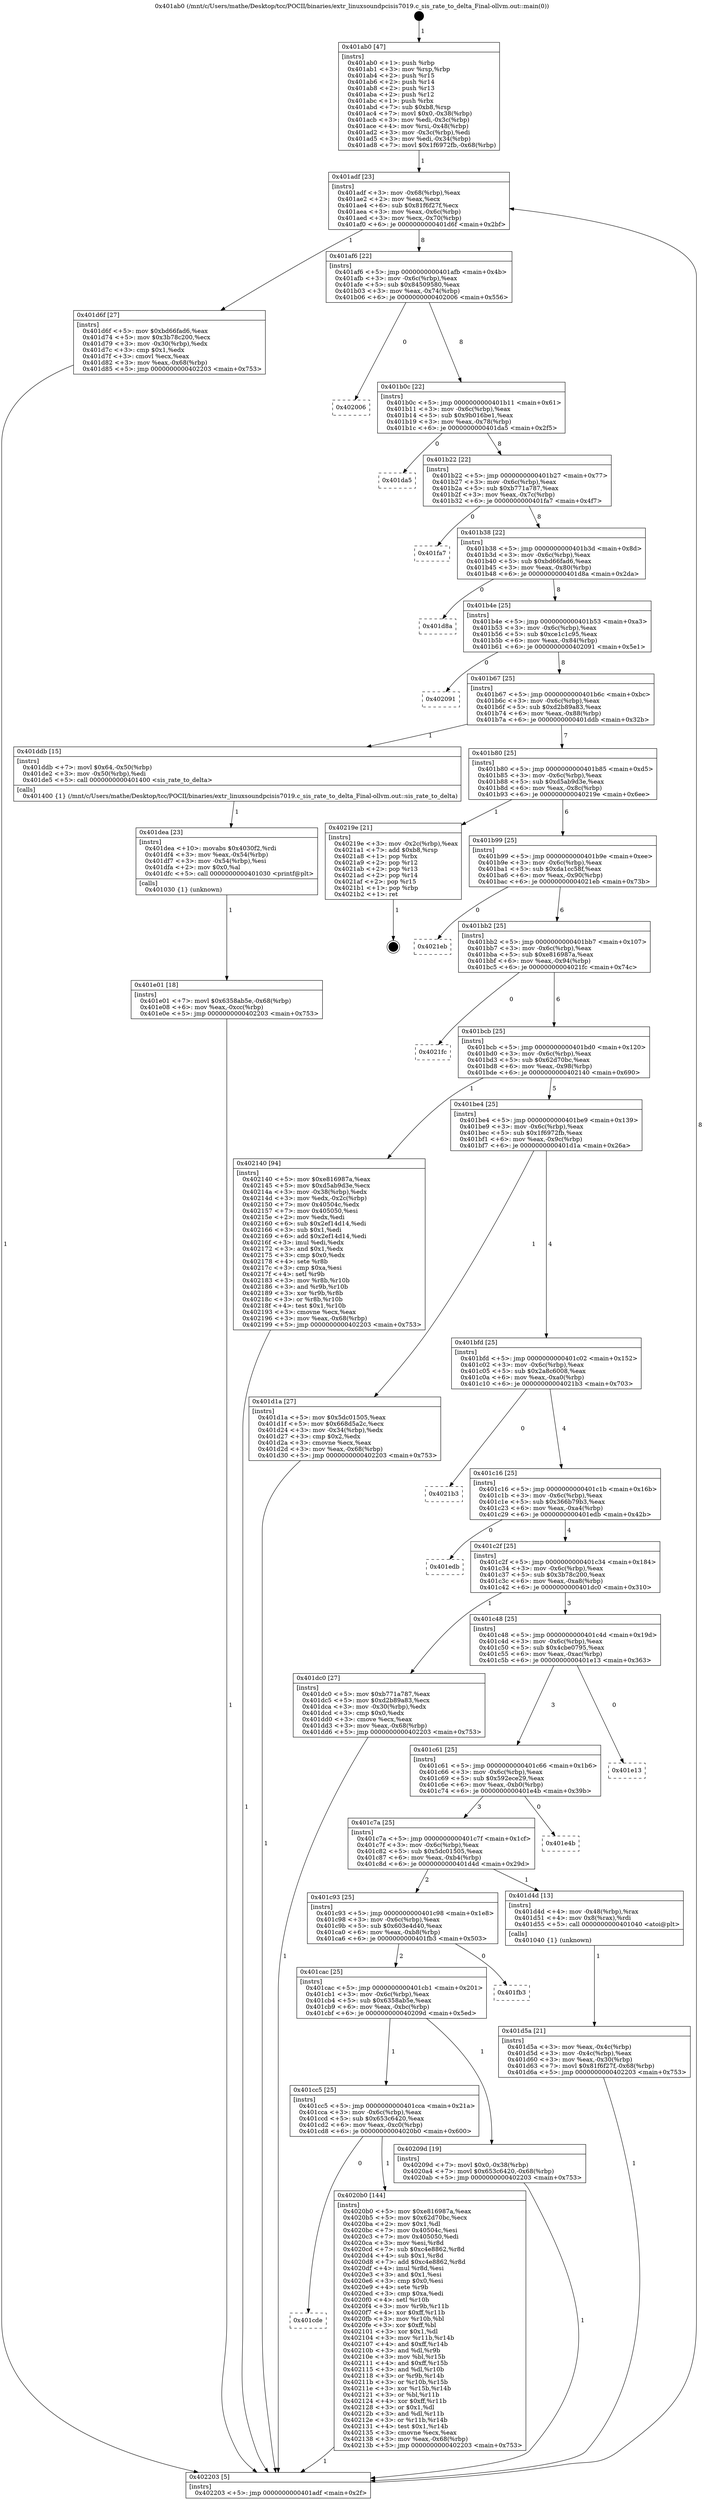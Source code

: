 digraph "0x401ab0" {
  label = "0x401ab0 (/mnt/c/Users/mathe/Desktop/tcc/POCII/binaries/extr_linuxsoundpcisis7019.c_sis_rate_to_delta_Final-ollvm.out::main(0))"
  labelloc = "t"
  node[shape=record]

  Entry [label="",width=0.3,height=0.3,shape=circle,fillcolor=black,style=filled]
  "0x401adf" [label="{
     0x401adf [23]\l
     | [instrs]\l
     &nbsp;&nbsp;0x401adf \<+3\>: mov -0x68(%rbp),%eax\l
     &nbsp;&nbsp;0x401ae2 \<+2\>: mov %eax,%ecx\l
     &nbsp;&nbsp;0x401ae4 \<+6\>: sub $0x81f6f27f,%ecx\l
     &nbsp;&nbsp;0x401aea \<+3\>: mov %eax,-0x6c(%rbp)\l
     &nbsp;&nbsp;0x401aed \<+3\>: mov %ecx,-0x70(%rbp)\l
     &nbsp;&nbsp;0x401af0 \<+6\>: je 0000000000401d6f \<main+0x2bf\>\l
  }"]
  "0x401d6f" [label="{
     0x401d6f [27]\l
     | [instrs]\l
     &nbsp;&nbsp;0x401d6f \<+5\>: mov $0xbd66fad6,%eax\l
     &nbsp;&nbsp;0x401d74 \<+5\>: mov $0x3b78c200,%ecx\l
     &nbsp;&nbsp;0x401d79 \<+3\>: mov -0x30(%rbp),%edx\l
     &nbsp;&nbsp;0x401d7c \<+3\>: cmp $0x1,%edx\l
     &nbsp;&nbsp;0x401d7f \<+3\>: cmovl %ecx,%eax\l
     &nbsp;&nbsp;0x401d82 \<+3\>: mov %eax,-0x68(%rbp)\l
     &nbsp;&nbsp;0x401d85 \<+5\>: jmp 0000000000402203 \<main+0x753\>\l
  }"]
  "0x401af6" [label="{
     0x401af6 [22]\l
     | [instrs]\l
     &nbsp;&nbsp;0x401af6 \<+5\>: jmp 0000000000401afb \<main+0x4b\>\l
     &nbsp;&nbsp;0x401afb \<+3\>: mov -0x6c(%rbp),%eax\l
     &nbsp;&nbsp;0x401afe \<+5\>: sub $0x84509580,%eax\l
     &nbsp;&nbsp;0x401b03 \<+3\>: mov %eax,-0x74(%rbp)\l
     &nbsp;&nbsp;0x401b06 \<+6\>: je 0000000000402006 \<main+0x556\>\l
  }"]
  Exit [label="",width=0.3,height=0.3,shape=circle,fillcolor=black,style=filled,peripheries=2]
  "0x402006" [label="{
     0x402006\l
  }", style=dashed]
  "0x401b0c" [label="{
     0x401b0c [22]\l
     | [instrs]\l
     &nbsp;&nbsp;0x401b0c \<+5\>: jmp 0000000000401b11 \<main+0x61\>\l
     &nbsp;&nbsp;0x401b11 \<+3\>: mov -0x6c(%rbp),%eax\l
     &nbsp;&nbsp;0x401b14 \<+5\>: sub $0x9b016be1,%eax\l
     &nbsp;&nbsp;0x401b19 \<+3\>: mov %eax,-0x78(%rbp)\l
     &nbsp;&nbsp;0x401b1c \<+6\>: je 0000000000401da5 \<main+0x2f5\>\l
  }"]
  "0x401cde" [label="{
     0x401cde\l
  }", style=dashed]
  "0x401da5" [label="{
     0x401da5\l
  }", style=dashed]
  "0x401b22" [label="{
     0x401b22 [22]\l
     | [instrs]\l
     &nbsp;&nbsp;0x401b22 \<+5\>: jmp 0000000000401b27 \<main+0x77\>\l
     &nbsp;&nbsp;0x401b27 \<+3\>: mov -0x6c(%rbp),%eax\l
     &nbsp;&nbsp;0x401b2a \<+5\>: sub $0xb771a787,%eax\l
     &nbsp;&nbsp;0x401b2f \<+3\>: mov %eax,-0x7c(%rbp)\l
     &nbsp;&nbsp;0x401b32 \<+6\>: je 0000000000401fa7 \<main+0x4f7\>\l
  }"]
  "0x4020b0" [label="{
     0x4020b0 [144]\l
     | [instrs]\l
     &nbsp;&nbsp;0x4020b0 \<+5\>: mov $0xe816987a,%eax\l
     &nbsp;&nbsp;0x4020b5 \<+5\>: mov $0x62d70bc,%ecx\l
     &nbsp;&nbsp;0x4020ba \<+2\>: mov $0x1,%dl\l
     &nbsp;&nbsp;0x4020bc \<+7\>: mov 0x40504c,%esi\l
     &nbsp;&nbsp;0x4020c3 \<+7\>: mov 0x405050,%edi\l
     &nbsp;&nbsp;0x4020ca \<+3\>: mov %esi,%r8d\l
     &nbsp;&nbsp;0x4020cd \<+7\>: sub $0xc4e8862,%r8d\l
     &nbsp;&nbsp;0x4020d4 \<+4\>: sub $0x1,%r8d\l
     &nbsp;&nbsp;0x4020d8 \<+7\>: add $0xc4e8862,%r8d\l
     &nbsp;&nbsp;0x4020df \<+4\>: imul %r8d,%esi\l
     &nbsp;&nbsp;0x4020e3 \<+3\>: and $0x1,%esi\l
     &nbsp;&nbsp;0x4020e6 \<+3\>: cmp $0x0,%esi\l
     &nbsp;&nbsp;0x4020e9 \<+4\>: sete %r9b\l
     &nbsp;&nbsp;0x4020ed \<+3\>: cmp $0xa,%edi\l
     &nbsp;&nbsp;0x4020f0 \<+4\>: setl %r10b\l
     &nbsp;&nbsp;0x4020f4 \<+3\>: mov %r9b,%r11b\l
     &nbsp;&nbsp;0x4020f7 \<+4\>: xor $0xff,%r11b\l
     &nbsp;&nbsp;0x4020fb \<+3\>: mov %r10b,%bl\l
     &nbsp;&nbsp;0x4020fe \<+3\>: xor $0xff,%bl\l
     &nbsp;&nbsp;0x402101 \<+3\>: xor $0x1,%dl\l
     &nbsp;&nbsp;0x402104 \<+3\>: mov %r11b,%r14b\l
     &nbsp;&nbsp;0x402107 \<+4\>: and $0xff,%r14b\l
     &nbsp;&nbsp;0x40210b \<+3\>: and %dl,%r9b\l
     &nbsp;&nbsp;0x40210e \<+3\>: mov %bl,%r15b\l
     &nbsp;&nbsp;0x402111 \<+4\>: and $0xff,%r15b\l
     &nbsp;&nbsp;0x402115 \<+3\>: and %dl,%r10b\l
     &nbsp;&nbsp;0x402118 \<+3\>: or %r9b,%r14b\l
     &nbsp;&nbsp;0x40211b \<+3\>: or %r10b,%r15b\l
     &nbsp;&nbsp;0x40211e \<+3\>: xor %r15b,%r14b\l
     &nbsp;&nbsp;0x402121 \<+3\>: or %bl,%r11b\l
     &nbsp;&nbsp;0x402124 \<+4\>: xor $0xff,%r11b\l
     &nbsp;&nbsp;0x402128 \<+3\>: or $0x1,%dl\l
     &nbsp;&nbsp;0x40212b \<+3\>: and %dl,%r11b\l
     &nbsp;&nbsp;0x40212e \<+3\>: or %r11b,%r14b\l
     &nbsp;&nbsp;0x402131 \<+4\>: test $0x1,%r14b\l
     &nbsp;&nbsp;0x402135 \<+3\>: cmovne %ecx,%eax\l
     &nbsp;&nbsp;0x402138 \<+3\>: mov %eax,-0x68(%rbp)\l
     &nbsp;&nbsp;0x40213b \<+5\>: jmp 0000000000402203 \<main+0x753\>\l
  }"]
  "0x401fa7" [label="{
     0x401fa7\l
  }", style=dashed]
  "0x401b38" [label="{
     0x401b38 [22]\l
     | [instrs]\l
     &nbsp;&nbsp;0x401b38 \<+5\>: jmp 0000000000401b3d \<main+0x8d\>\l
     &nbsp;&nbsp;0x401b3d \<+3\>: mov -0x6c(%rbp),%eax\l
     &nbsp;&nbsp;0x401b40 \<+5\>: sub $0xbd66fad6,%eax\l
     &nbsp;&nbsp;0x401b45 \<+3\>: mov %eax,-0x80(%rbp)\l
     &nbsp;&nbsp;0x401b48 \<+6\>: je 0000000000401d8a \<main+0x2da\>\l
  }"]
  "0x401cc5" [label="{
     0x401cc5 [25]\l
     | [instrs]\l
     &nbsp;&nbsp;0x401cc5 \<+5\>: jmp 0000000000401cca \<main+0x21a\>\l
     &nbsp;&nbsp;0x401cca \<+3\>: mov -0x6c(%rbp),%eax\l
     &nbsp;&nbsp;0x401ccd \<+5\>: sub $0x653c6420,%eax\l
     &nbsp;&nbsp;0x401cd2 \<+6\>: mov %eax,-0xc0(%rbp)\l
     &nbsp;&nbsp;0x401cd8 \<+6\>: je 00000000004020b0 \<main+0x600\>\l
  }"]
  "0x401d8a" [label="{
     0x401d8a\l
  }", style=dashed]
  "0x401b4e" [label="{
     0x401b4e [25]\l
     | [instrs]\l
     &nbsp;&nbsp;0x401b4e \<+5\>: jmp 0000000000401b53 \<main+0xa3\>\l
     &nbsp;&nbsp;0x401b53 \<+3\>: mov -0x6c(%rbp),%eax\l
     &nbsp;&nbsp;0x401b56 \<+5\>: sub $0xce1c1c95,%eax\l
     &nbsp;&nbsp;0x401b5b \<+6\>: mov %eax,-0x84(%rbp)\l
     &nbsp;&nbsp;0x401b61 \<+6\>: je 0000000000402091 \<main+0x5e1\>\l
  }"]
  "0x40209d" [label="{
     0x40209d [19]\l
     | [instrs]\l
     &nbsp;&nbsp;0x40209d \<+7\>: movl $0x0,-0x38(%rbp)\l
     &nbsp;&nbsp;0x4020a4 \<+7\>: movl $0x653c6420,-0x68(%rbp)\l
     &nbsp;&nbsp;0x4020ab \<+5\>: jmp 0000000000402203 \<main+0x753\>\l
  }"]
  "0x402091" [label="{
     0x402091\l
  }", style=dashed]
  "0x401b67" [label="{
     0x401b67 [25]\l
     | [instrs]\l
     &nbsp;&nbsp;0x401b67 \<+5\>: jmp 0000000000401b6c \<main+0xbc\>\l
     &nbsp;&nbsp;0x401b6c \<+3\>: mov -0x6c(%rbp),%eax\l
     &nbsp;&nbsp;0x401b6f \<+5\>: sub $0xd2b89a83,%eax\l
     &nbsp;&nbsp;0x401b74 \<+6\>: mov %eax,-0x88(%rbp)\l
     &nbsp;&nbsp;0x401b7a \<+6\>: je 0000000000401ddb \<main+0x32b\>\l
  }"]
  "0x401cac" [label="{
     0x401cac [25]\l
     | [instrs]\l
     &nbsp;&nbsp;0x401cac \<+5\>: jmp 0000000000401cb1 \<main+0x201\>\l
     &nbsp;&nbsp;0x401cb1 \<+3\>: mov -0x6c(%rbp),%eax\l
     &nbsp;&nbsp;0x401cb4 \<+5\>: sub $0x6358ab5e,%eax\l
     &nbsp;&nbsp;0x401cb9 \<+6\>: mov %eax,-0xbc(%rbp)\l
     &nbsp;&nbsp;0x401cbf \<+6\>: je 000000000040209d \<main+0x5ed\>\l
  }"]
  "0x401ddb" [label="{
     0x401ddb [15]\l
     | [instrs]\l
     &nbsp;&nbsp;0x401ddb \<+7\>: movl $0x64,-0x50(%rbp)\l
     &nbsp;&nbsp;0x401de2 \<+3\>: mov -0x50(%rbp),%edi\l
     &nbsp;&nbsp;0x401de5 \<+5\>: call 0000000000401400 \<sis_rate_to_delta\>\l
     | [calls]\l
     &nbsp;&nbsp;0x401400 \{1\} (/mnt/c/Users/mathe/Desktop/tcc/POCII/binaries/extr_linuxsoundpcisis7019.c_sis_rate_to_delta_Final-ollvm.out::sis_rate_to_delta)\l
  }"]
  "0x401b80" [label="{
     0x401b80 [25]\l
     | [instrs]\l
     &nbsp;&nbsp;0x401b80 \<+5\>: jmp 0000000000401b85 \<main+0xd5\>\l
     &nbsp;&nbsp;0x401b85 \<+3\>: mov -0x6c(%rbp),%eax\l
     &nbsp;&nbsp;0x401b88 \<+5\>: sub $0xd5ab9d3e,%eax\l
     &nbsp;&nbsp;0x401b8d \<+6\>: mov %eax,-0x8c(%rbp)\l
     &nbsp;&nbsp;0x401b93 \<+6\>: je 000000000040219e \<main+0x6ee\>\l
  }"]
  "0x401fb3" [label="{
     0x401fb3\l
  }", style=dashed]
  "0x40219e" [label="{
     0x40219e [21]\l
     | [instrs]\l
     &nbsp;&nbsp;0x40219e \<+3\>: mov -0x2c(%rbp),%eax\l
     &nbsp;&nbsp;0x4021a1 \<+7\>: add $0xb8,%rsp\l
     &nbsp;&nbsp;0x4021a8 \<+1\>: pop %rbx\l
     &nbsp;&nbsp;0x4021a9 \<+2\>: pop %r12\l
     &nbsp;&nbsp;0x4021ab \<+2\>: pop %r13\l
     &nbsp;&nbsp;0x4021ad \<+2\>: pop %r14\l
     &nbsp;&nbsp;0x4021af \<+2\>: pop %r15\l
     &nbsp;&nbsp;0x4021b1 \<+1\>: pop %rbp\l
     &nbsp;&nbsp;0x4021b2 \<+1\>: ret\l
  }"]
  "0x401b99" [label="{
     0x401b99 [25]\l
     | [instrs]\l
     &nbsp;&nbsp;0x401b99 \<+5\>: jmp 0000000000401b9e \<main+0xee\>\l
     &nbsp;&nbsp;0x401b9e \<+3\>: mov -0x6c(%rbp),%eax\l
     &nbsp;&nbsp;0x401ba1 \<+5\>: sub $0xda1cc58f,%eax\l
     &nbsp;&nbsp;0x401ba6 \<+6\>: mov %eax,-0x90(%rbp)\l
     &nbsp;&nbsp;0x401bac \<+6\>: je 00000000004021eb \<main+0x73b\>\l
  }"]
  "0x401e01" [label="{
     0x401e01 [18]\l
     | [instrs]\l
     &nbsp;&nbsp;0x401e01 \<+7\>: movl $0x6358ab5e,-0x68(%rbp)\l
     &nbsp;&nbsp;0x401e08 \<+6\>: mov %eax,-0xcc(%rbp)\l
     &nbsp;&nbsp;0x401e0e \<+5\>: jmp 0000000000402203 \<main+0x753\>\l
  }"]
  "0x4021eb" [label="{
     0x4021eb\l
  }", style=dashed]
  "0x401bb2" [label="{
     0x401bb2 [25]\l
     | [instrs]\l
     &nbsp;&nbsp;0x401bb2 \<+5\>: jmp 0000000000401bb7 \<main+0x107\>\l
     &nbsp;&nbsp;0x401bb7 \<+3\>: mov -0x6c(%rbp),%eax\l
     &nbsp;&nbsp;0x401bba \<+5\>: sub $0xe816987a,%eax\l
     &nbsp;&nbsp;0x401bbf \<+6\>: mov %eax,-0x94(%rbp)\l
     &nbsp;&nbsp;0x401bc5 \<+6\>: je 00000000004021fc \<main+0x74c\>\l
  }"]
  "0x401dea" [label="{
     0x401dea [23]\l
     | [instrs]\l
     &nbsp;&nbsp;0x401dea \<+10\>: movabs $0x4030f2,%rdi\l
     &nbsp;&nbsp;0x401df4 \<+3\>: mov %eax,-0x54(%rbp)\l
     &nbsp;&nbsp;0x401df7 \<+3\>: mov -0x54(%rbp),%esi\l
     &nbsp;&nbsp;0x401dfa \<+2\>: mov $0x0,%al\l
     &nbsp;&nbsp;0x401dfc \<+5\>: call 0000000000401030 \<printf@plt\>\l
     | [calls]\l
     &nbsp;&nbsp;0x401030 \{1\} (unknown)\l
  }"]
  "0x4021fc" [label="{
     0x4021fc\l
  }", style=dashed]
  "0x401bcb" [label="{
     0x401bcb [25]\l
     | [instrs]\l
     &nbsp;&nbsp;0x401bcb \<+5\>: jmp 0000000000401bd0 \<main+0x120\>\l
     &nbsp;&nbsp;0x401bd0 \<+3\>: mov -0x6c(%rbp),%eax\l
     &nbsp;&nbsp;0x401bd3 \<+5\>: sub $0x62d70bc,%eax\l
     &nbsp;&nbsp;0x401bd8 \<+6\>: mov %eax,-0x98(%rbp)\l
     &nbsp;&nbsp;0x401bde \<+6\>: je 0000000000402140 \<main+0x690\>\l
  }"]
  "0x401d5a" [label="{
     0x401d5a [21]\l
     | [instrs]\l
     &nbsp;&nbsp;0x401d5a \<+3\>: mov %eax,-0x4c(%rbp)\l
     &nbsp;&nbsp;0x401d5d \<+3\>: mov -0x4c(%rbp),%eax\l
     &nbsp;&nbsp;0x401d60 \<+3\>: mov %eax,-0x30(%rbp)\l
     &nbsp;&nbsp;0x401d63 \<+7\>: movl $0x81f6f27f,-0x68(%rbp)\l
     &nbsp;&nbsp;0x401d6a \<+5\>: jmp 0000000000402203 \<main+0x753\>\l
  }"]
  "0x402140" [label="{
     0x402140 [94]\l
     | [instrs]\l
     &nbsp;&nbsp;0x402140 \<+5\>: mov $0xe816987a,%eax\l
     &nbsp;&nbsp;0x402145 \<+5\>: mov $0xd5ab9d3e,%ecx\l
     &nbsp;&nbsp;0x40214a \<+3\>: mov -0x38(%rbp),%edx\l
     &nbsp;&nbsp;0x40214d \<+3\>: mov %edx,-0x2c(%rbp)\l
     &nbsp;&nbsp;0x402150 \<+7\>: mov 0x40504c,%edx\l
     &nbsp;&nbsp;0x402157 \<+7\>: mov 0x405050,%esi\l
     &nbsp;&nbsp;0x40215e \<+2\>: mov %edx,%edi\l
     &nbsp;&nbsp;0x402160 \<+6\>: sub $0x2ef14d14,%edi\l
     &nbsp;&nbsp;0x402166 \<+3\>: sub $0x1,%edi\l
     &nbsp;&nbsp;0x402169 \<+6\>: add $0x2ef14d14,%edi\l
     &nbsp;&nbsp;0x40216f \<+3\>: imul %edi,%edx\l
     &nbsp;&nbsp;0x402172 \<+3\>: and $0x1,%edx\l
     &nbsp;&nbsp;0x402175 \<+3\>: cmp $0x0,%edx\l
     &nbsp;&nbsp;0x402178 \<+4\>: sete %r8b\l
     &nbsp;&nbsp;0x40217c \<+3\>: cmp $0xa,%esi\l
     &nbsp;&nbsp;0x40217f \<+4\>: setl %r9b\l
     &nbsp;&nbsp;0x402183 \<+3\>: mov %r8b,%r10b\l
     &nbsp;&nbsp;0x402186 \<+3\>: and %r9b,%r10b\l
     &nbsp;&nbsp;0x402189 \<+3\>: xor %r9b,%r8b\l
     &nbsp;&nbsp;0x40218c \<+3\>: or %r8b,%r10b\l
     &nbsp;&nbsp;0x40218f \<+4\>: test $0x1,%r10b\l
     &nbsp;&nbsp;0x402193 \<+3\>: cmovne %ecx,%eax\l
     &nbsp;&nbsp;0x402196 \<+3\>: mov %eax,-0x68(%rbp)\l
     &nbsp;&nbsp;0x402199 \<+5\>: jmp 0000000000402203 \<main+0x753\>\l
  }"]
  "0x401be4" [label="{
     0x401be4 [25]\l
     | [instrs]\l
     &nbsp;&nbsp;0x401be4 \<+5\>: jmp 0000000000401be9 \<main+0x139\>\l
     &nbsp;&nbsp;0x401be9 \<+3\>: mov -0x6c(%rbp),%eax\l
     &nbsp;&nbsp;0x401bec \<+5\>: sub $0x1f6972fb,%eax\l
     &nbsp;&nbsp;0x401bf1 \<+6\>: mov %eax,-0x9c(%rbp)\l
     &nbsp;&nbsp;0x401bf7 \<+6\>: je 0000000000401d1a \<main+0x26a\>\l
  }"]
  "0x401c93" [label="{
     0x401c93 [25]\l
     | [instrs]\l
     &nbsp;&nbsp;0x401c93 \<+5\>: jmp 0000000000401c98 \<main+0x1e8\>\l
     &nbsp;&nbsp;0x401c98 \<+3\>: mov -0x6c(%rbp),%eax\l
     &nbsp;&nbsp;0x401c9b \<+5\>: sub $0x603e4d40,%eax\l
     &nbsp;&nbsp;0x401ca0 \<+6\>: mov %eax,-0xb8(%rbp)\l
     &nbsp;&nbsp;0x401ca6 \<+6\>: je 0000000000401fb3 \<main+0x503\>\l
  }"]
  "0x401d1a" [label="{
     0x401d1a [27]\l
     | [instrs]\l
     &nbsp;&nbsp;0x401d1a \<+5\>: mov $0x5dc01505,%eax\l
     &nbsp;&nbsp;0x401d1f \<+5\>: mov $0x668d5a2c,%ecx\l
     &nbsp;&nbsp;0x401d24 \<+3\>: mov -0x34(%rbp),%edx\l
     &nbsp;&nbsp;0x401d27 \<+3\>: cmp $0x2,%edx\l
     &nbsp;&nbsp;0x401d2a \<+3\>: cmovne %ecx,%eax\l
     &nbsp;&nbsp;0x401d2d \<+3\>: mov %eax,-0x68(%rbp)\l
     &nbsp;&nbsp;0x401d30 \<+5\>: jmp 0000000000402203 \<main+0x753\>\l
  }"]
  "0x401bfd" [label="{
     0x401bfd [25]\l
     | [instrs]\l
     &nbsp;&nbsp;0x401bfd \<+5\>: jmp 0000000000401c02 \<main+0x152\>\l
     &nbsp;&nbsp;0x401c02 \<+3\>: mov -0x6c(%rbp),%eax\l
     &nbsp;&nbsp;0x401c05 \<+5\>: sub $0x2a8c6008,%eax\l
     &nbsp;&nbsp;0x401c0a \<+6\>: mov %eax,-0xa0(%rbp)\l
     &nbsp;&nbsp;0x401c10 \<+6\>: je 00000000004021b3 \<main+0x703\>\l
  }"]
  "0x402203" [label="{
     0x402203 [5]\l
     | [instrs]\l
     &nbsp;&nbsp;0x402203 \<+5\>: jmp 0000000000401adf \<main+0x2f\>\l
  }"]
  "0x401ab0" [label="{
     0x401ab0 [47]\l
     | [instrs]\l
     &nbsp;&nbsp;0x401ab0 \<+1\>: push %rbp\l
     &nbsp;&nbsp;0x401ab1 \<+3\>: mov %rsp,%rbp\l
     &nbsp;&nbsp;0x401ab4 \<+2\>: push %r15\l
     &nbsp;&nbsp;0x401ab6 \<+2\>: push %r14\l
     &nbsp;&nbsp;0x401ab8 \<+2\>: push %r13\l
     &nbsp;&nbsp;0x401aba \<+2\>: push %r12\l
     &nbsp;&nbsp;0x401abc \<+1\>: push %rbx\l
     &nbsp;&nbsp;0x401abd \<+7\>: sub $0xb8,%rsp\l
     &nbsp;&nbsp;0x401ac4 \<+7\>: movl $0x0,-0x38(%rbp)\l
     &nbsp;&nbsp;0x401acb \<+3\>: mov %edi,-0x3c(%rbp)\l
     &nbsp;&nbsp;0x401ace \<+4\>: mov %rsi,-0x48(%rbp)\l
     &nbsp;&nbsp;0x401ad2 \<+3\>: mov -0x3c(%rbp),%edi\l
     &nbsp;&nbsp;0x401ad5 \<+3\>: mov %edi,-0x34(%rbp)\l
     &nbsp;&nbsp;0x401ad8 \<+7\>: movl $0x1f6972fb,-0x68(%rbp)\l
  }"]
  "0x401d4d" [label="{
     0x401d4d [13]\l
     | [instrs]\l
     &nbsp;&nbsp;0x401d4d \<+4\>: mov -0x48(%rbp),%rax\l
     &nbsp;&nbsp;0x401d51 \<+4\>: mov 0x8(%rax),%rdi\l
     &nbsp;&nbsp;0x401d55 \<+5\>: call 0000000000401040 \<atoi@plt\>\l
     | [calls]\l
     &nbsp;&nbsp;0x401040 \{1\} (unknown)\l
  }"]
  "0x4021b3" [label="{
     0x4021b3\l
  }", style=dashed]
  "0x401c16" [label="{
     0x401c16 [25]\l
     | [instrs]\l
     &nbsp;&nbsp;0x401c16 \<+5\>: jmp 0000000000401c1b \<main+0x16b\>\l
     &nbsp;&nbsp;0x401c1b \<+3\>: mov -0x6c(%rbp),%eax\l
     &nbsp;&nbsp;0x401c1e \<+5\>: sub $0x366b79b3,%eax\l
     &nbsp;&nbsp;0x401c23 \<+6\>: mov %eax,-0xa4(%rbp)\l
     &nbsp;&nbsp;0x401c29 \<+6\>: je 0000000000401edb \<main+0x42b\>\l
  }"]
  "0x401c7a" [label="{
     0x401c7a [25]\l
     | [instrs]\l
     &nbsp;&nbsp;0x401c7a \<+5\>: jmp 0000000000401c7f \<main+0x1cf\>\l
     &nbsp;&nbsp;0x401c7f \<+3\>: mov -0x6c(%rbp),%eax\l
     &nbsp;&nbsp;0x401c82 \<+5\>: sub $0x5dc01505,%eax\l
     &nbsp;&nbsp;0x401c87 \<+6\>: mov %eax,-0xb4(%rbp)\l
     &nbsp;&nbsp;0x401c8d \<+6\>: je 0000000000401d4d \<main+0x29d\>\l
  }"]
  "0x401edb" [label="{
     0x401edb\l
  }", style=dashed]
  "0x401c2f" [label="{
     0x401c2f [25]\l
     | [instrs]\l
     &nbsp;&nbsp;0x401c2f \<+5\>: jmp 0000000000401c34 \<main+0x184\>\l
     &nbsp;&nbsp;0x401c34 \<+3\>: mov -0x6c(%rbp),%eax\l
     &nbsp;&nbsp;0x401c37 \<+5\>: sub $0x3b78c200,%eax\l
     &nbsp;&nbsp;0x401c3c \<+6\>: mov %eax,-0xa8(%rbp)\l
     &nbsp;&nbsp;0x401c42 \<+6\>: je 0000000000401dc0 \<main+0x310\>\l
  }"]
  "0x401e4b" [label="{
     0x401e4b\l
  }", style=dashed]
  "0x401dc0" [label="{
     0x401dc0 [27]\l
     | [instrs]\l
     &nbsp;&nbsp;0x401dc0 \<+5\>: mov $0xb771a787,%eax\l
     &nbsp;&nbsp;0x401dc5 \<+5\>: mov $0xd2b89a83,%ecx\l
     &nbsp;&nbsp;0x401dca \<+3\>: mov -0x30(%rbp),%edx\l
     &nbsp;&nbsp;0x401dcd \<+3\>: cmp $0x0,%edx\l
     &nbsp;&nbsp;0x401dd0 \<+3\>: cmove %ecx,%eax\l
     &nbsp;&nbsp;0x401dd3 \<+3\>: mov %eax,-0x68(%rbp)\l
     &nbsp;&nbsp;0x401dd6 \<+5\>: jmp 0000000000402203 \<main+0x753\>\l
  }"]
  "0x401c48" [label="{
     0x401c48 [25]\l
     | [instrs]\l
     &nbsp;&nbsp;0x401c48 \<+5\>: jmp 0000000000401c4d \<main+0x19d\>\l
     &nbsp;&nbsp;0x401c4d \<+3\>: mov -0x6c(%rbp),%eax\l
     &nbsp;&nbsp;0x401c50 \<+5\>: sub $0x4cbe0795,%eax\l
     &nbsp;&nbsp;0x401c55 \<+6\>: mov %eax,-0xac(%rbp)\l
     &nbsp;&nbsp;0x401c5b \<+6\>: je 0000000000401e13 \<main+0x363\>\l
  }"]
  "0x401c61" [label="{
     0x401c61 [25]\l
     | [instrs]\l
     &nbsp;&nbsp;0x401c61 \<+5\>: jmp 0000000000401c66 \<main+0x1b6\>\l
     &nbsp;&nbsp;0x401c66 \<+3\>: mov -0x6c(%rbp),%eax\l
     &nbsp;&nbsp;0x401c69 \<+5\>: sub $0x592ece29,%eax\l
     &nbsp;&nbsp;0x401c6e \<+6\>: mov %eax,-0xb0(%rbp)\l
     &nbsp;&nbsp;0x401c74 \<+6\>: je 0000000000401e4b \<main+0x39b\>\l
  }"]
  "0x401e13" [label="{
     0x401e13\l
  }", style=dashed]
  Entry -> "0x401ab0" [label=" 1"]
  "0x401adf" -> "0x401d6f" [label=" 1"]
  "0x401adf" -> "0x401af6" [label=" 8"]
  "0x40219e" -> Exit [label=" 1"]
  "0x401af6" -> "0x402006" [label=" 0"]
  "0x401af6" -> "0x401b0c" [label=" 8"]
  "0x402140" -> "0x402203" [label=" 1"]
  "0x401b0c" -> "0x401da5" [label=" 0"]
  "0x401b0c" -> "0x401b22" [label=" 8"]
  "0x4020b0" -> "0x402203" [label=" 1"]
  "0x401b22" -> "0x401fa7" [label=" 0"]
  "0x401b22" -> "0x401b38" [label=" 8"]
  "0x401cc5" -> "0x401cde" [label=" 0"]
  "0x401b38" -> "0x401d8a" [label=" 0"]
  "0x401b38" -> "0x401b4e" [label=" 8"]
  "0x401cc5" -> "0x4020b0" [label=" 1"]
  "0x401b4e" -> "0x402091" [label=" 0"]
  "0x401b4e" -> "0x401b67" [label=" 8"]
  "0x40209d" -> "0x402203" [label=" 1"]
  "0x401b67" -> "0x401ddb" [label=" 1"]
  "0x401b67" -> "0x401b80" [label=" 7"]
  "0x401cac" -> "0x40209d" [label=" 1"]
  "0x401b80" -> "0x40219e" [label=" 1"]
  "0x401b80" -> "0x401b99" [label=" 6"]
  "0x401cac" -> "0x401cc5" [label=" 1"]
  "0x401b99" -> "0x4021eb" [label=" 0"]
  "0x401b99" -> "0x401bb2" [label=" 6"]
  "0x401c93" -> "0x401fb3" [label=" 0"]
  "0x401bb2" -> "0x4021fc" [label=" 0"]
  "0x401bb2" -> "0x401bcb" [label=" 6"]
  "0x401c93" -> "0x401cac" [label=" 2"]
  "0x401bcb" -> "0x402140" [label=" 1"]
  "0x401bcb" -> "0x401be4" [label=" 5"]
  "0x401e01" -> "0x402203" [label=" 1"]
  "0x401be4" -> "0x401d1a" [label=" 1"]
  "0x401be4" -> "0x401bfd" [label=" 4"]
  "0x401d1a" -> "0x402203" [label=" 1"]
  "0x401ab0" -> "0x401adf" [label=" 1"]
  "0x402203" -> "0x401adf" [label=" 8"]
  "0x401dea" -> "0x401e01" [label=" 1"]
  "0x401bfd" -> "0x4021b3" [label=" 0"]
  "0x401bfd" -> "0x401c16" [label=" 4"]
  "0x401ddb" -> "0x401dea" [label=" 1"]
  "0x401c16" -> "0x401edb" [label=" 0"]
  "0x401c16" -> "0x401c2f" [label=" 4"]
  "0x401d6f" -> "0x402203" [label=" 1"]
  "0x401c2f" -> "0x401dc0" [label=" 1"]
  "0x401c2f" -> "0x401c48" [label=" 3"]
  "0x401d5a" -> "0x402203" [label=" 1"]
  "0x401c48" -> "0x401e13" [label=" 0"]
  "0x401c48" -> "0x401c61" [label=" 3"]
  "0x401d4d" -> "0x401d5a" [label=" 1"]
  "0x401c61" -> "0x401e4b" [label=" 0"]
  "0x401c61" -> "0x401c7a" [label=" 3"]
  "0x401dc0" -> "0x402203" [label=" 1"]
  "0x401c7a" -> "0x401d4d" [label=" 1"]
  "0x401c7a" -> "0x401c93" [label=" 2"]
}
